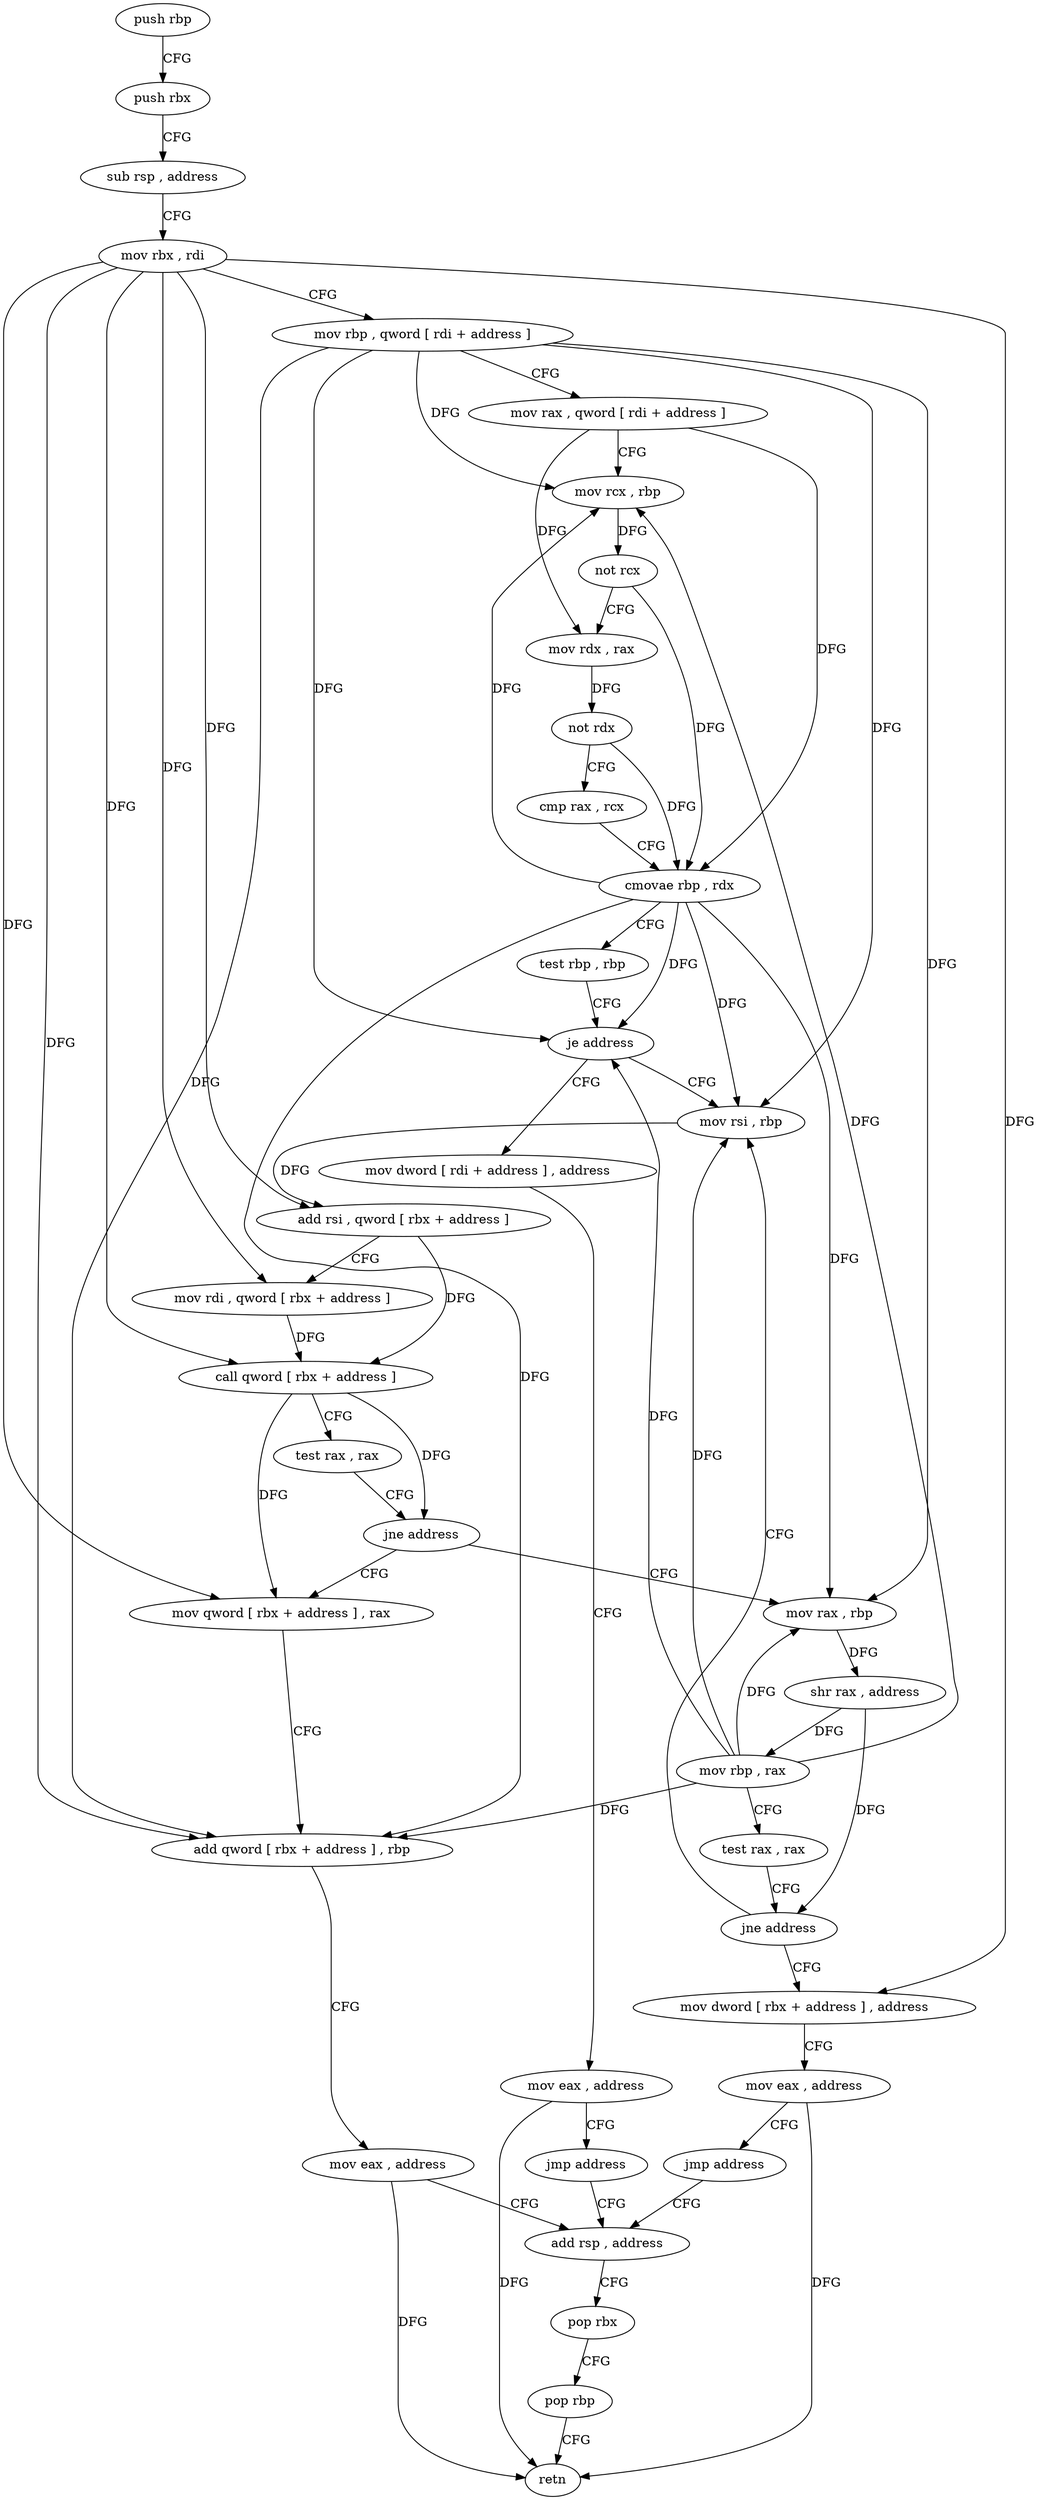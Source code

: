 digraph "func" {
"4304789" [label = "push rbp" ]
"4304790" [label = "push rbx" ]
"4304791" [label = "sub rsp , address" ]
"4304795" [label = "mov rbx , rdi" ]
"4304798" [label = "mov rbp , qword [ rdi + address ]" ]
"4304802" [label = "mov rax , qword [ rdi + address ]" ]
"4304806" [label = "mov rcx , rbp" ]
"4304809" [label = "not rcx" ]
"4304812" [label = "mov rdx , rax" ]
"4304815" [label = "not rdx" ]
"4304818" [label = "cmp rax , rcx" ]
"4304821" [label = "cmovae rbp , rdx" ]
"4304825" [label = "test rbp , rbp" ]
"4304828" [label = "je address" ]
"4304877" [label = "mov dword [ rdi + address ] , address" ]
"4304830" [label = "mov rsi , rbp" ]
"4304884" [label = "mov eax , address" ]
"4304889" [label = "jmp address" ]
"4304904" [label = "add rsp , address" ]
"4304833" [label = "add rsi , qword [ rbx + address ]" ]
"4304837" [label = "mov rdi , qword [ rbx + address ]" ]
"4304841" [label = "call qword [ rbx + address ]" ]
"4304844" [label = "test rax , rax" ]
"4304847" [label = "jne address" ]
"4304891" [label = "mov qword [ rbx + address ] , rax" ]
"4304849" [label = "mov rax , rbp" ]
"4304908" [label = "pop rbx" ]
"4304909" [label = "pop rbp" ]
"4304910" [label = "retn" ]
"4304895" [label = "add qword [ rbx + address ] , rbp" ]
"4304899" [label = "mov eax , address" ]
"4304852" [label = "shr rax , address" ]
"4304855" [label = "mov rbp , rax" ]
"4304858" [label = "test rax , rax" ]
"4304861" [label = "jne address" ]
"4304863" [label = "mov dword [ rbx + address ] , address" ]
"4304870" [label = "mov eax , address" ]
"4304875" [label = "jmp address" ]
"4304789" -> "4304790" [ label = "CFG" ]
"4304790" -> "4304791" [ label = "CFG" ]
"4304791" -> "4304795" [ label = "CFG" ]
"4304795" -> "4304798" [ label = "CFG" ]
"4304795" -> "4304833" [ label = "DFG" ]
"4304795" -> "4304837" [ label = "DFG" ]
"4304795" -> "4304841" [ label = "DFG" ]
"4304795" -> "4304891" [ label = "DFG" ]
"4304795" -> "4304895" [ label = "DFG" ]
"4304795" -> "4304863" [ label = "DFG" ]
"4304798" -> "4304802" [ label = "CFG" ]
"4304798" -> "4304806" [ label = "DFG" ]
"4304798" -> "4304828" [ label = "DFG" ]
"4304798" -> "4304830" [ label = "DFG" ]
"4304798" -> "4304895" [ label = "DFG" ]
"4304798" -> "4304849" [ label = "DFG" ]
"4304802" -> "4304806" [ label = "CFG" ]
"4304802" -> "4304812" [ label = "DFG" ]
"4304802" -> "4304821" [ label = "DFG" ]
"4304806" -> "4304809" [ label = "DFG" ]
"4304809" -> "4304812" [ label = "CFG" ]
"4304809" -> "4304821" [ label = "DFG" ]
"4304812" -> "4304815" [ label = "DFG" ]
"4304815" -> "4304818" [ label = "CFG" ]
"4304815" -> "4304821" [ label = "DFG" ]
"4304818" -> "4304821" [ label = "CFG" ]
"4304821" -> "4304825" [ label = "CFG" ]
"4304821" -> "4304806" [ label = "DFG" ]
"4304821" -> "4304828" [ label = "DFG" ]
"4304821" -> "4304830" [ label = "DFG" ]
"4304821" -> "4304895" [ label = "DFG" ]
"4304821" -> "4304849" [ label = "DFG" ]
"4304825" -> "4304828" [ label = "CFG" ]
"4304828" -> "4304877" [ label = "CFG" ]
"4304828" -> "4304830" [ label = "CFG" ]
"4304877" -> "4304884" [ label = "CFG" ]
"4304830" -> "4304833" [ label = "DFG" ]
"4304884" -> "4304889" [ label = "CFG" ]
"4304884" -> "4304910" [ label = "DFG" ]
"4304889" -> "4304904" [ label = "CFG" ]
"4304904" -> "4304908" [ label = "CFG" ]
"4304833" -> "4304837" [ label = "CFG" ]
"4304833" -> "4304841" [ label = "DFG" ]
"4304837" -> "4304841" [ label = "DFG" ]
"4304841" -> "4304844" [ label = "CFG" ]
"4304841" -> "4304847" [ label = "DFG" ]
"4304841" -> "4304891" [ label = "DFG" ]
"4304844" -> "4304847" [ label = "CFG" ]
"4304847" -> "4304891" [ label = "CFG" ]
"4304847" -> "4304849" [ label = "CFG" ]
"4304891" -> "4304895" [ label = "CFG" ]
"4304849" -> "4304852" [ label = "DFG" ]
"4304908" -> "4304909" [ label = "CFG" ]
"4304909" -> "4304910" [ label = "CFG" ]
"4304895" -> "4304899" [ label = "CFG" ]
"4304899" -> "4304904" [ label = "CFG" ]
"4304899" -> "4304910" [ label = "DFG" ]
"4304852" -> "4304855" [ label = "DFG" ]
"4304852" -> "4304861" [ label = "DFG" ]
"4304855" -> "4304858" [ label = "CFG" ]
"4304855" -> "4304806" [ label = "DFG" ]
"4304855" -> "4304828" [ label = "DFG" ]
"4304855" -> "4304830" [ label = "DFG" ]
"4304855" -> "4304895" [ label = "DFG" ]
"4304855" -> "4304849" [ label = "DFG" ]
"4304858" -> "4304861" [ label = "CFG" ]
"4304861" -> "4304830" [ label = "CFG" ]
"4304861" -> "4304863" [ label = "CFG" ]
"4304863" -> "4304870" [ label = "CFG" ]
"4304870" -> "4304875" [ label = "CFG" ]
"4304870" -> "4304910" [ label = "DFG" ]
"4304875" -> "4304904" [ label = "CFG" ]
}

